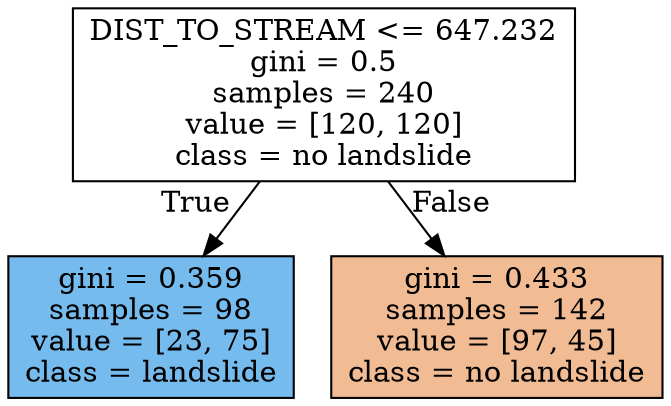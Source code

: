 digraph Tree {
node [shape=box, style="filled", color="black"] ;
graph [ranksep=equally, splines=polyline] ;
0 [label="DIST_TO_STREAM <= 647.232\ngini = 0.5\nsamples = 240\nvalue = [120, 120]\nclass = no landslide", fillcolor="#e5813900"] ;
1 [label="gini = 0.359\nsamples = 98\nvalue = [23, 75]\nclass = landslide", fillcolor="#399de5b1"] ;
0 -> 1 [labeldistance=2.5, labelangle=45, headlabel="True"] ;
2 [label="gini = 0.433\nsamples = 142\nvalue = [97, 45]\nclass = no landslide", fillcolor="#e5813989"] ;
0 -> 2 [labeldistance=2.5, labelangle=-45, headlabel="False"] ;
{rank=same ; 0} ;
{rank=same ; 1; 2} ;
}